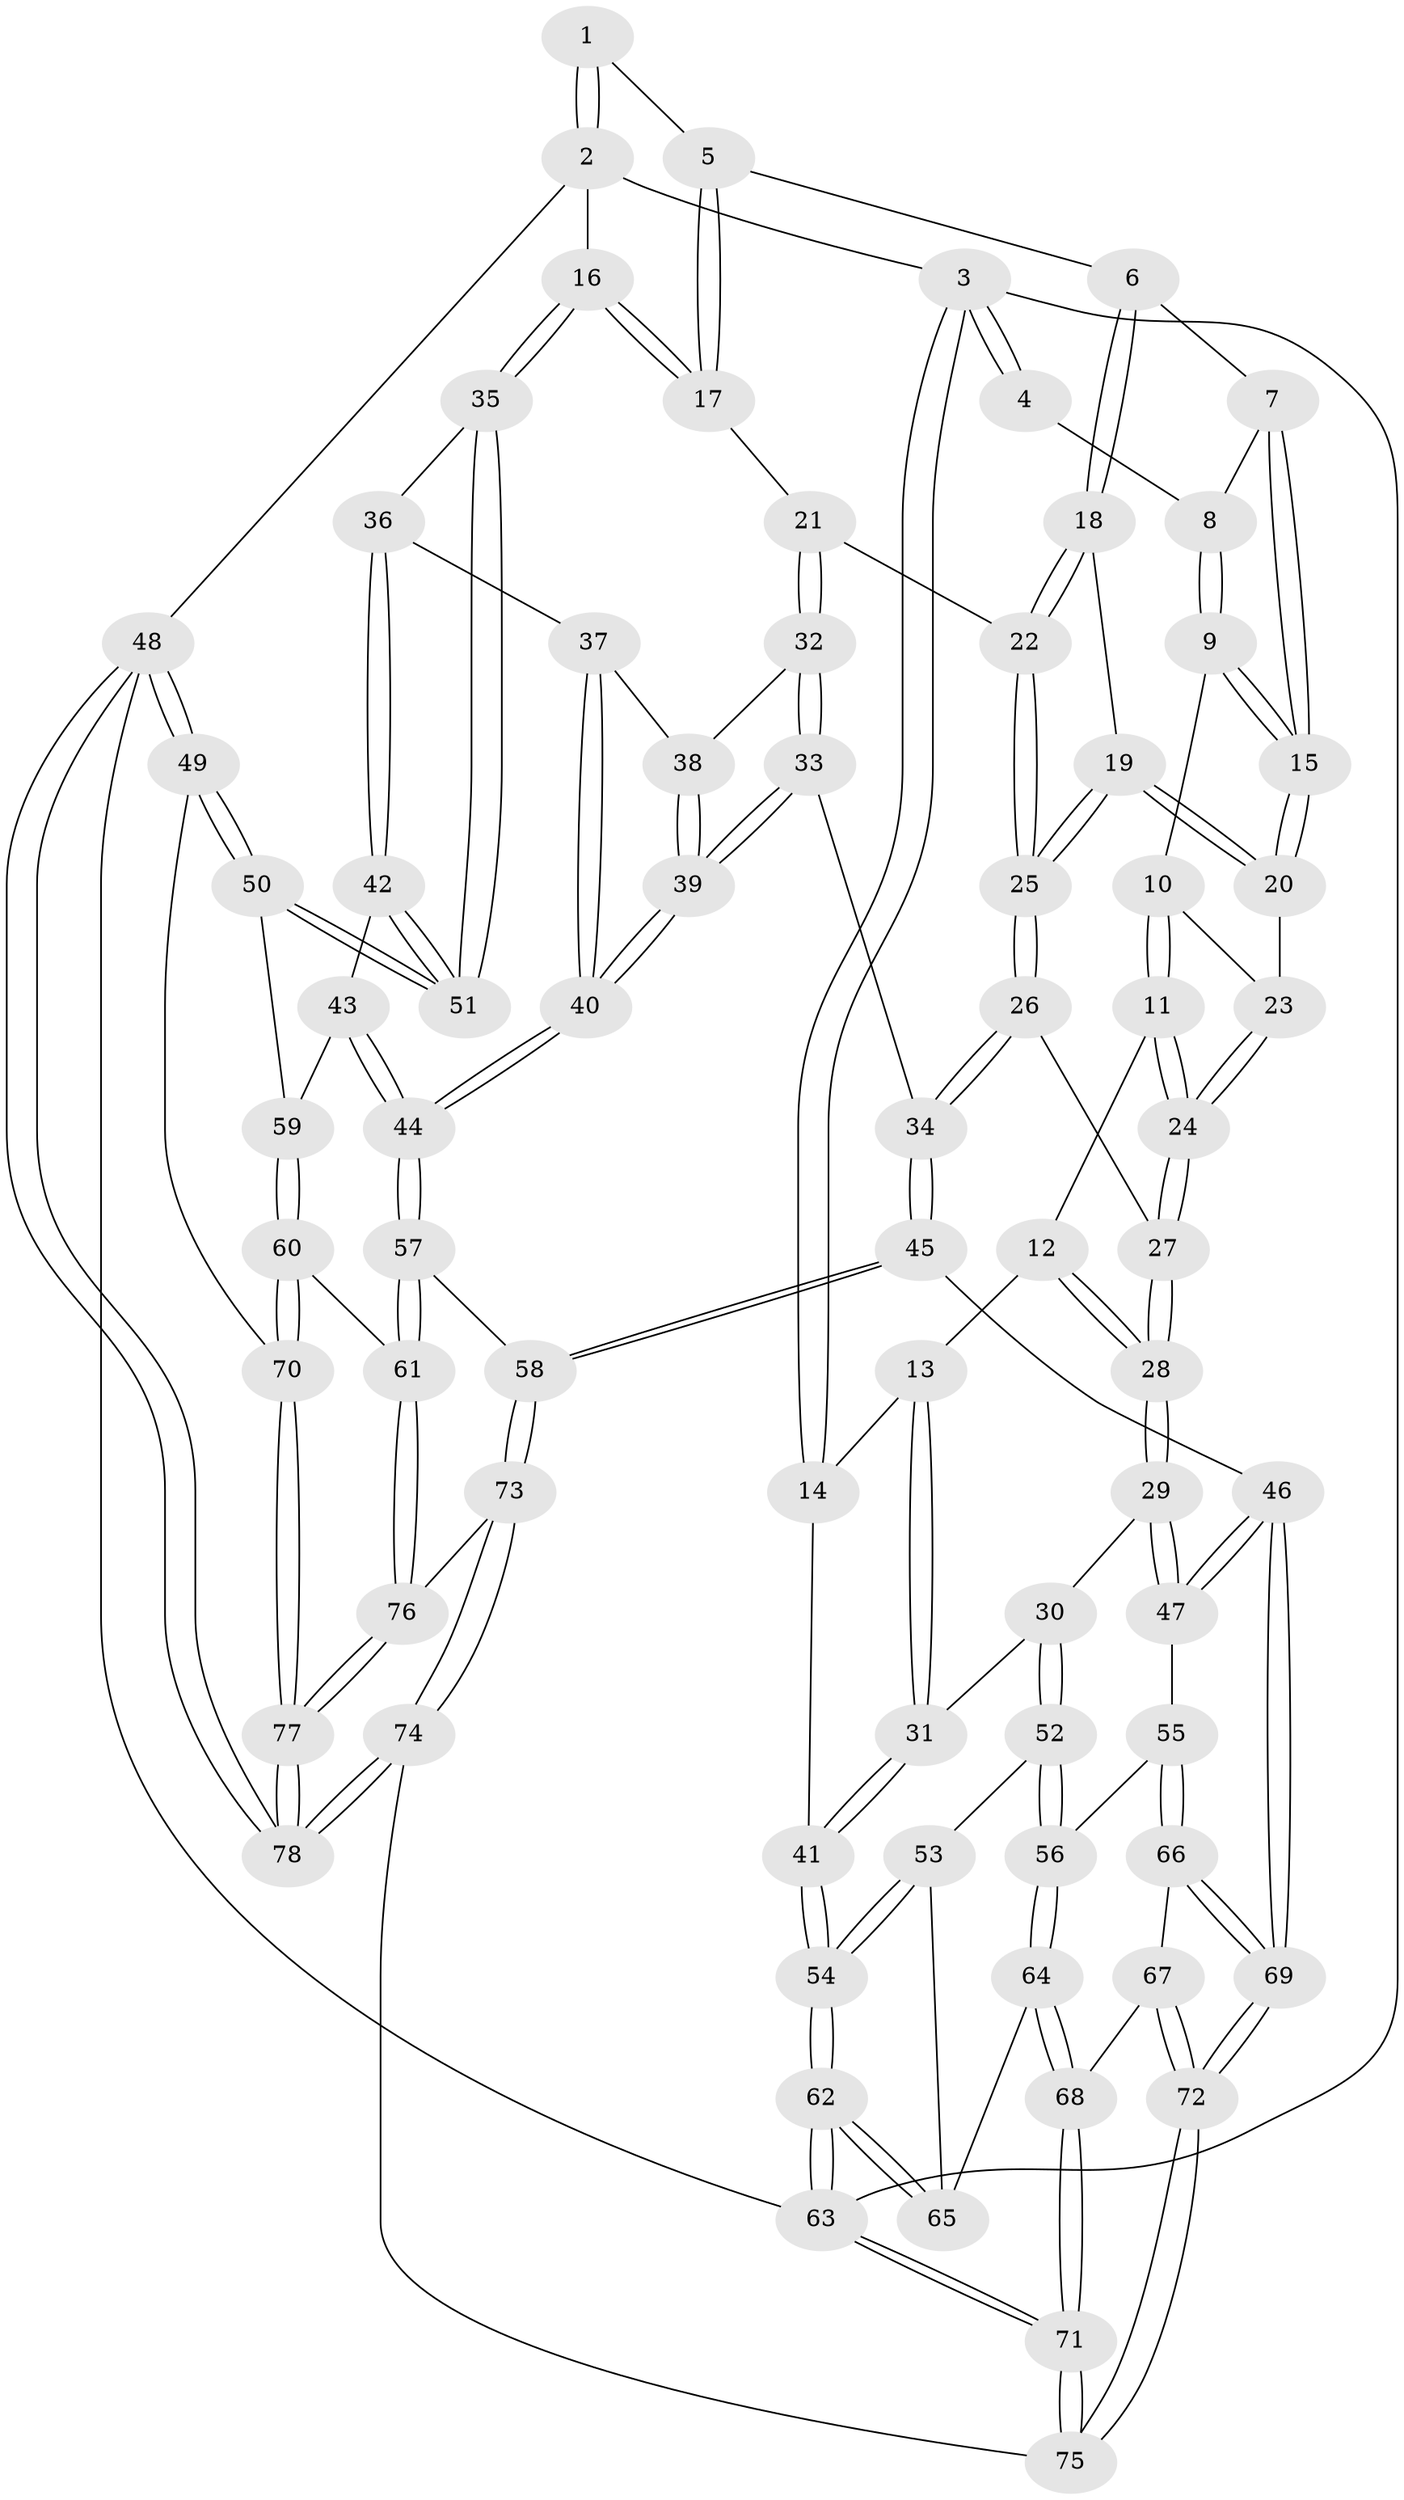 // Generated by graph-tools (version 1.1) at 2025/51/03/09/25 03:51:01]
// undirected, 78 vertices, 192 edges
graph export_dot {
graph [start="1"]
  node [color=gray90,style=filled];
  1 [pos="+0.7134089562291641+0"];
  2 [pos="+1+0"];
  3 [pos="+0+0"];
  4 [pos="+0.30671194905679544+0"];
  5 [pos="+0.6592982201808606+0.059998961478123676"];
  6 [pos="+0.6298387830711777+0.08975219858456128"];
  7 [pos="+0.5572960802571388+0.07907892424197133"];
  8 [pos="+0.3183732263252814+0"];
  9 [pos="+0.31750770276729245+0"];
  10 [pos="+0.26459447803948805+0.07885958167128396"];
  11 [pos="+0.2368008357802431+0.12490486928864412"];
  12 [pos="+0.19288129938036747+0.16051183255846738"];
  13 [pos="+0.13071138112828856+0.1776751344750973"];
  14 [pos="+0+0"];
  15 [pos="+0.4498917449963255+0.13967861006877672"];
  16 [pos="+1+0.14809377027819423"];
  17 [pos="+0.8865661691406457+0.2102541184656099"];
  18 [pos="+0.6153453710967859+0.15813147305176148"];
  19 [pos="+0.4836994749266062+0.21505628580867997"];
  20 [pos="+0.45108198303395064+0.1761676013169018"];
  21 [pos="+0.7589418358165027+0.2959211062914512"];
  22 [pos="+0.646541873923177+0.23038636843166288"];
  23 [pos="+0.3861226944551644+0.1923327301959898"];
  24 [pos="+0.3372884306446933+0.2526659508823943"];
  25 [pos="+0.4841066824604417+0.3805998877260362"];
  26 [pos="+0.47732258825710244+0.402786239894698"];
  27 [pos="+0.3334854490336688+0.3997703209861581"];
  28 [pos="+0.3006639690213722+0.41195393678176334"];
  29 [pos="+0.2729568035666703+0.4312507716662606"];
  30 [pos="+0.1664965310457051+0.4373445624879859"];
  31 [pos="+0.0922486932249736+0.4071792693521904"];
  32 [pos="+0.7469990860877268+0.32949474910605087"];
  33 [pos="+0.6481082900466584+0.40406409430887963"];
  34 [pos="+0.5173002188882186+0.4402373606478023"];
  35 [pos="+1+0.2925506525677914"];
  36 [pos="+0.9283017834462247+0.43900941597412374"];
  37 [pos="+0.8431732891650356+0.433307808416872"];
  38 [pos="+0.7710637100716551+0.37674123578730734"];
  39 [pos="+0.7622924767886087+0.5293615322876567"];
  40 [pos="+0.767289703979055+0.5429225557939467"];
  41 [pos="+0+0.42903625852711325"];
  42 [pos="+0.844457702215508+0.5763120625690908"];
  43 [pos="+0.8285997549940504+0.5898361215263257"];
  44 [pos="+0.7732332045174888+0.611890501791517"];
  45 [pos="+0.5806499737306621+0.7035471008988504"];
  46 [pos="+0.5426071345481301+0.717288829609715"];
  47 [pos="+0.3076215847750828+0.6048302497789079"];
  48 [pos="+1+1"];
  49 [pos="+1+0.7277955620164545"];
  50 [pos="+1+0.5967908967243482"];
  51 [pos="+1+0.5257133980287042"];
  52 [pos="+0.12332361048849742+0.6808029194115051"];
  53 [pos="+0.09712104199368292+0.6866789180629889"];
  54 [pos="+0+0.6962771221306591"];
  55 [pos="+0.2123511915251312+0.7176024372905263"];
  56 [pos="+0.2002698216775764+0.7155818468926908"];
  57 [pos="+0.6984027085267764+0.7163451354426139"];
  58 [pos="+0.6038239144695018+0.7117142053431724"];
  59 [pos="+0.8916800458601628+0.613379444927123"];
  60 [pos="+1+0.7485126104665519"];
  61 [pos="+0.786866266290431+0.7977672758016956"];
  62 [pos="+0+0.8522020612138105"];
  63 [pos="+0+1"];
  64 [pos="+0.12739169190182492+0.8491888389041469"];
  65 [pos="+0.09836973247215712+0.8301675336035059"];
  66 [pos="+0.25574408079424704+0.7700579200683689"];
  67 [pos="+0.23913945794424285+0.8584704564485429"];
  68 [pos="+0.16210998217407452+0.9475442904950633"];
  69 [pos="+0.45518402131661995+0.79224341566107"];
  70 [pos="+1+0.7419749759454255"];
  71 [pos="+0.04649508285864646+1"];
  72 [pos="+0.4020671016264088+0.9440224271468801"];
  73 [pos="+0.5931939947866093+0.9537231663701895"];
  74 [pos="+0.5498573190262024+1"];
  75 [pos="+0.3918200491089928+1"];
  76 [pos="+0.8119998125405808+0.9290474940549068"];
  77 [pos="+0.8366430808037344+1"];
  78 [pos="+0.8565319665183003+1"];
  1 -- 2;
  1 -- 2;
  1 -- 5;
  2 -- 3;
  2 -- 16;
  2 -- 48;
  3 -- 4;
  3 -- 4;
  3 -- 14;
  3 -- 14;
  3 -- 63;
  4 -- 8;
  5 -- 6;
  5 -- 17;
  5 -- 17;
  6 -- 7;
  6 -- 18;
  6 -- 18;
  7 -- 8;
  7 -- 15;
  7 -- 15;
  8 -- 9;
  8 -- 9;
  9 -- 10;
  9 -- 15;
  9 -- 15;
  10 -- 11;
  10 -- 11;
  10 -- 23;
  11 -- 12;
  11 -- 24;
  11 -- 24;
  12 -- 13;
  12 -- 28;
  12 -- 28;
  13 -- 14;
  13 -- 31;
  13 -- 31;
  14 -- 41;
  15 -- 20;
  15 -- 20;
  16 -- 17;
  16 -- 17;
  16 -- 35;
  16 -- 35;
  17 -- 21;
  18 -- 19;
  18 -- 22;
  18 -- 22;
  19 -- 20;
  19 -- 20;
  19 -- 25;
  19 -- 25;
  20 -- 23;
  21 -- 22;
  21 -- 32;
  21 -- 32;
  22 -- 25;
  22 -- 25;
  23 -- 24;
  23 -- 24;
  24 -- 27;
  24 -- 27;
  25 -- 26;
  25 -- 26;
  26 -- 27;
  26 -- 34;
  26 -- 34;
  27 -- 28;
  27 -- 28;
  28 -- 29;
  28 -- 29;
  29 -- 30;
  29 -- 47;
  29 -- 47;
  30 -- 31;
  30 -- 52;
  30 -- 52;
  31 -- 41;
  31 -- 41;
  32 -- 33;
  32 -- 33;
  32 -- 38;
  33 -- 34;
  33 -- 39;
  33 -- 39;
  34 -- 45;
  34 -- 45;
  35 -- 36;
  35 -- 51;
  35 -- 51;
  36 -- 37;
  36 -- 42;
  36 -- 42;
  37 -- 38;
  37 -- 40;
  37 -- 40;
  38 -- 39;
  38 -- 39;
  39 -- 40;
  39 -- 40;
  40 -- 44;
  40 -- 44;
  41 -- 54;
  41 -- 54;
  42 -- 43;
  42 -- 51;
  42 -- 51;
  43 -- 44;
  43 -- 44;
  43 -- 59;
  44 -- 57;
  44 -- 57;
  45 -- 46;
  45 -- 58;
  45 -- 58;
  46 -- 47;
  46 -- 47;
  46 -- 69;
  46 -- 69;
  47 -- 55;
  48 -- 49;
  48 -- 49;
  48 -- 78;
  48 -- 78;
  48 -- 63;
  49 -- 50;
  49 -- 50;
  49 -- 70;
  50 -- 51;
  50 -- 51;
  50 -- 59;
  52 -- 53;
  52 -- 56;
  52 -- 56;
  53 -- 54;
  53 -- 54;
  53 -- 65;
  54 -- 62;
  54 -- 62;
  55 -- 56;
  55 -- 66;
  55 -- 66;
  56 -- 64;
  56 -- 64;
  57 -- 58;
  57 -- 61;
  57 -- 61;
  58 -- 73;
  58 -- 73;
  59 -- 60;
  59 -- 60;
  60 -- 61;
  60 -- 70;
  60 -- 70;
  61 -- 76;
  61 -- 76;
  62 -- 63;
  62 -- 63;
  62 -- 65;
  62 -- 65;
  63 -- 71;
  63 -- 71;
  64 -- 65;
  64 -- 68;
  64 -- 68;
  66 -- 67;
  66 -- 69;
  66 -- 69;
  67 -- 68;
  67 -- 72;
  67 -- 72;
  68 -- 71;
  68 -- 71;
  69 -- 72;
  69 -- 72;
  70 -- 77;
  70 -- 77;
  71 -- 75;
  71 -- 75;
  72 -- 75;
  72 -- 75;
  73 -- 74;
  73 -- 74;
  73 -- 76;
  74 -- 75;
  74 -- 78;
  74 -- 78;
  76 -- 77;
  76 -- 77;
  77 -- 78;
  77 -- 78;
}
